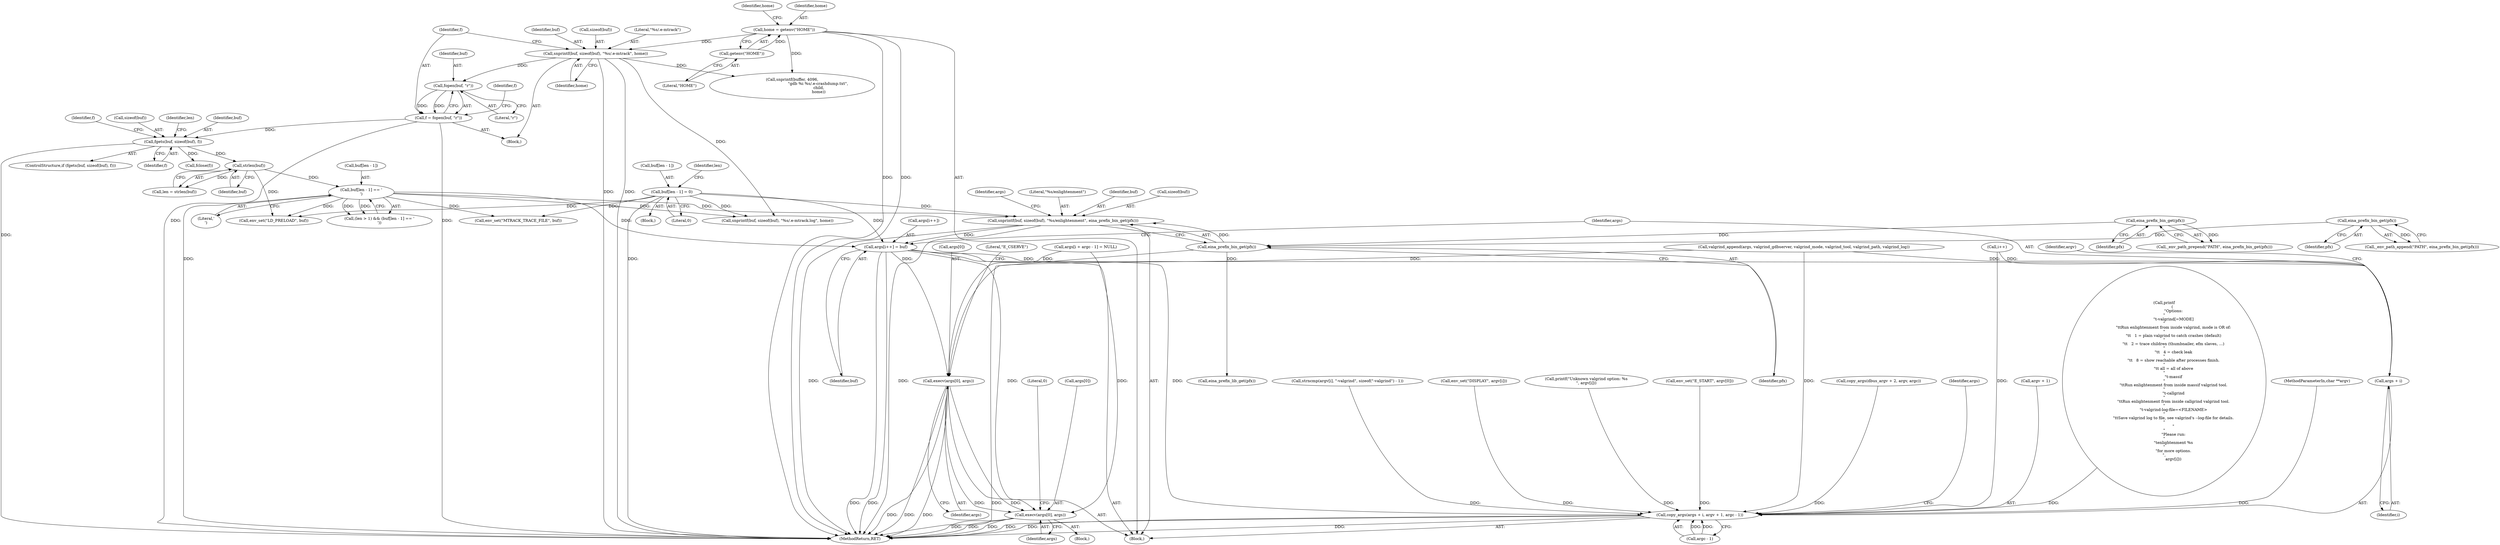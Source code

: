 digraph "0_enlightment_bb4a21e98656fe2c7d98ba2163e6defe9a630e2b@API" {
"1000560" [label="(Call,snprintf(buf, sizeof(buf), \"%s/enlightenment\", eina_prefix_bin_get(pfx)))"];
"1000523" [label="(Call,buf[len - 1] == '\n')"];
"1000516" [label="(Call,strlen(buf))"];
"1000507" [label="(Call,fgets(buf, sizeof(buf), f))"];
"1000498" [label="(Call,f = fopen(buf, \"r\"))"];
"1000500" [label="(Call,fopen(buf, \"r\"))"];
"1000492" [label="(Call,snprintf(buf, sizeof(buf), \"%s/.e-mtrack\", home))"];
"1000484" [label="(Call,home = getenv(\"HOME\"))"];
"1000486" [label="(Call,getenv(\"HOME\"))"];
"1000531" [label="(Call,buf[len - 1] = 0)"];
"1000565" [label="(Call,eina_prefix_bin_get(pfx))"];
"1000448" [label="(Call,eina_prefix_bin_get(pfx))"];
"1000443" [label="(Call,eina_prefix_bin_get(pfx))"];
"1000587" [label="(Call,args[i++] = buf)"];
"1000593" [label="(Call,copy_args(args + i, argv + 1, argc - 1))"];
"1000594" [label="(Call,args + i)"];
"1000619" [label="(Call,execv(args[0], args))"];
"1000664" [label="(Call,execv(args[0], args))"];
"1000587" [label="(Call,args[i++] = buf)"];
"1000670" [label="(Literal,0)"];
"1000665" [label="(Call,args[0])"];
"1000496" [label="(Literal,\"%s/.e-mtrack\")"];
"1000492" [label="(Call,snprintf(buf, sizeof(buf), \"%s/.e-mtrack\", home))"];
"1000605" [label="(Identifier,args)"];
"1000448" [label="(Call,eina_prefix_bin_get(pfx))"];
"1000588" [label="(Call,args[i++])"];
"1000593" [label="(Call,copy_args(args + i, argv + 1, argc - 1))"];
"1000497" [label="(Identifier,home)"];
"1000493" [label="(Identifier,buf)"];
"1000220" [label="(Call,copy_args(dbus_argv + 2, argv, argc))"];
"1000120" [label="(Block,)"];
"1000597" [label="(Call,argv + 1)"];
"1000421" [label="(Call,printf\n             (\n               \"Options:\n\"\n               \"\t-valgrind[=MODE]\n\"\n               \"\t\tRun enlightenment from inside valgrind, mode is OR of:\n\"\n               \"\t\t   1 = plain valgrind to catch crashes (default)\n\"\n               \"\t\t   2 = trace children (thumbnailer, efm slaves, ...)\n\"\n               \"\t\t   4 = check leak\n\"\n               \"\t\t   8 = show reachable after processes finish.\n\"\n               \"\t\t all = all of above\n\"\n               \"\t-massif\n\"\n               \"\t\tRun enlightenment from inside massif valgrind tool.\n\"\n               \"\t-callgrind\n\"\n               \"\t\tRun enlightenment from inside callgrind valgrind tool.\n\"\n               \"\t-valgrind-log-file=<FILENAME>\n\"\n               \"\t\tSave valgrind log to file, see valgrind's --log-file for details.\n\"\n               \"\n\"\n               \"Please run:\n\"\n               \"\tenlightenment %s\n\"\n               \"for more options.\n\",\n               argv[i]))"];
"1000514" [label="(Call,len = strlen(buf))"];
"1000907" [label="(Call,eina_prefix_lib_get(pfx))"];
"1000530" [label="(Block,)"];
"1000598" [label="(Identifier,argv)"];
"1000119" [label="(MethodParameterIn,char **argv)"];
"1000490" [label="(Block,)"];
"1000484" [label="(Call,home = getenv(\"HOME\"))"];
"1000539" [label="(Identifier,len)"];
"1000517" [label="(Identifier,buf)"];
"1000565" [label="(Call,eina_prefix_bin_get(pfx))"];
"1000519" [label="(Call,(len > 1) && (buf[len - 1] == '\n'))"];
"1000498" [label="(Call,f = fopen(buf, \"r\"))"];
"1000564" [label="(Literal,\"%s/enlightenment\")"];
"1000516" [label="(Call,strlen(buf))"];
"1000664" [label="(Call,execv(args[0], args))"];
"1000268" [label="(Call,strncmp(argv[i], \"-valgrind\", sizeof(\"-valgrind\") - 1))"];
"1000486" [label="(Call,getenv(\"HOME\"))"];
"1000494" [label="(Call,sizeof(buf))"];
"1000443" [label="(Call,eina_prefix_bin_get(pfx))"];
"1000504" [label="(Identifier,f)"];
"1000623" [label="(Identifier,args)"];
"1000626" [label="(Literal,\"E_CSERVE\")"];
"1000590" [label="(Call,i++)"];
"1000594" [label="(Call,args + i)"];
"1000620" [label="(Call,args[0])"];
"1000500" [label="(Call,fopen(buf, \"r\"))"];
"1000596" [label="(Identifier,i)"];
"1000507" [label="(Call,fgets(buf, sizeof(buf), f))"];
"1000595" [label="(Identifier,args)"];
"1000449" [label="(Identifier,pfx)"];
"1000511" [label="(Identifier,f)"];
"1000549" [label="(Call,snprintf(buf, sizeof(buf), \"%s/.e-mtrack.log\", home))"];
"1000560" [label="(Call,snprintf(buf, sizeof(buf), \"%s/enlightenment\", eina_prefix_bin_get(pfx)))"];
"1000509" [label="(Call,sizeof(buf))"];
"1000444" [label="(Identifier,pfx)"];
"1000540" [label="(Call,env_set(\"LD_PRELOAD\", buf))"];
"1000371" [label="(Call,env_set(\"DISPLAY\", argv[i]))"];
"1000655" [label="(Block,)"];
"1000489" [label="(Identifier,home)"];
"1000355" [label="(Call,printf(\"Unknown valgrind option: %s\n\", argv[i]))"];
"1000600" [label="(Call,argc - 1)"];
"1000502" [label="(Literal,\"r\")"];
"1000515" [label="(Identifier,len)"];
"1000531" [label="(Call,buf[len - 1] = 0)"];
"1000532" [label="(Call,buf[len - 1])"];
"1000508" [label="(Identifier,buf)"];
"1000561" [label="(Identifier,buf)"];
"1000501" [label="(Identifier,buf)"];
"1000580" [label="(Call,valgrind_append(args, valgrind_gdbserver, valgrind_mode, valgrind_tool, valgrind_path, valgrind_log))"];
"1000446" [label="(Call,_env_path_prepend(\"PATH\", eina_prefix_bin_get(pfx)))"];
"1000668" [label="(Identifier,args)"];
"1000487" [label="(Literal,\"HOME\")"];
"1000240" [label="(Call,env_set(\"E_START\", argv[0]))"];
"1000555" [label="(Call,env_set(\"MTRACK_TRACE_FILE\", buf))"];
"1000524" [label="(Call,buf[len - 1])"];
"1000619" [label="(Call,execv(args[0], args))"];
"1000867" [label="(Call,snprintf(buffer, 4096,\n                                          \"gdb %i %s/.e-crashdump.txt\",\n                                           child,\n                                           home))"];
"1000499" [label="(Identifier,f)"];
"1000523" [label="(Call,buf[len - 1] == '\n')"];
"1000506" [label="(ControlStructure,if (fgets(buf, sizeof(buf), f)))"];
"1001056" [label="(MethodReturn,RET)"];
"1000558" [label="(Call,fclose(f))"];
"1000562" [label="(Call,sizeof(buf))"];
"1000529" [label="(Literal,'\n')"];
"1000568" [label="(Identifier,args)"];
"1000441" [label="(Call,_env_path_append(\"PATH\", eina_prefix_bin_get(pfx)))"];
"1000592" [label="(Identifier,buf)"];
"1000566" [label="(Identifier,pfx)"];
"1000485" [label="(Identifier,home)"];
"1000603" [label="(Call,args[i + argc - 1] = NULL)"];
"1000559" [label="(Identifier,f)"];
"1000537" [label="(Literal,0)"];
"1000560" -> "1000120"  [label="AST: "];
"1000560" -> "1000565"  [label="CFG: "];
"1000561" -> "1000560"  [label="AST: "];
"1000562" -> "1000560"  [label="AST: "];
"1000564" -> "1000560"  [label="AST: "];
"1000565" -> "1000560"  [label="AST: "];
"1000568" -> "1000560"  [label="CFG: "];
"1000560" -> "1001056"  [label="DDG: "];
"1000560" -> "1001056"  [label="DDG: "];
"1000523" -> "1000560"  [label="DDG: "];
"1000531" -> "1000560"  [label="DDG: "];
"1000565" -> "1000560"  [label="DDG: "];
"1000560" -> "1000587"  [label="DDG: "];
"1000523" -> "1000519"  [label="AST: "];
"1000523" -> "1000529"  [label="CFG: "];
"1000524" -> "1000523"  [label="AST: "];
"1000529" -> "1000523"  [label="AST: "];
"1000519" -> "1000523"  [label="CFG: "];
"1000523" -> "1001056"  [label="DDG: "];
"1000523" -> "1000519"  [label="DDG: "];
"1000523" -> "1000519"  [label="DDG: "];
"1000516" -> "1000523"  [label="DDG: "];
"1000523" -> "1000540"  [label="DDG: "];
"1000523" -> "1000549"  [label="DDG: "];
"1000523" -> "1000555"  [label="DDG: "];
"1000523" -> "1000587"  [label="DDG: "];
"1000516" -> "1000514"  [label="AST: "];
"1000516" -> "1000517"  [label="CFG: "];
"1000517" -> "1000516"  [label="AST: "];
"1000514" -> "1000516"  [label="CFG: "];
"1000516" -> "1000514"  [label="DDG: "];
"1000507" -> "1000516"  [label="DDG: "];
"1000516" -> "1000540"  [label="DDG: "];
"1000507" -> "1000506"  [label="AST: "];
"1000507" -> "1000511"  [label="CFG: "];
"1000508" -> "1000507"  [label="AST: "];
"1000509" -> "1000507"  [label="AST: "];
"1000511" -> "1000507"  [label="AST: "];
"1000515" -> "1000507"  [label="CFG: "];
"1000559" -> "1000507"  [label="CFG: "];
"1000507" -> "1001056"  [label="DDG: "];
"1000498" -> "1000507"  [label="DDG: "];
"1000507" -> "1000558"  [label="DDG: "];
"1000498" -> "1000490"  [label="AST: "];
"1000498" -> "1000500"  [label="CFG: "];
"1000499" -> "1000498"  [label="AST: "];
"1000500" -> "1000498"  [label="AST: "];
"1000504" -> "1000498"  [label="CFG: "];
"1000498" -> "1001056"  [label="DDG: "];
"1000498" -> "1001056"  [label="DDG: "];
"1000500" -> "1000498"  [label="DDG: "];
"1000500" -> "1000498"  [label="DDG: "];
"1000500" -> "1000502"  [label="CFG: "];
"1000501" -> "1000500"  [label="AST: "];
"1000502" -> "1000500"  [label="AST: "];
"1000492" -> "1000500"  [label="DDG: "];
"1000492" -> "1000490"  [label="AST: "];
"1000492" -> "1000497"  [label="CFG: "];
"1000493" -> "1000492"  [label="AST: "];
"1000494" -> "1000492"  [label="AST: "];
"1000496" -> "1000492"  [label="AST: "];
"1000497" -> "1000492"  [label="AST: "];
"1000499" -> "1000492"  [label="CFG: "];
"1000492" -> "1001056"  [label="DDG: "];
"1000492" -> "1001056"  [label="DDG: "];
"1000484" -> "1000492"  [label="DDG: "];
"1000492" -> "1000549"  [label="DDG: "];
"1000492" -> "1000867"  [label="DDG: "];
"1000484" -> "1000120"  [label="AST: "];
"1000484" -> "1000486"  [label="CFG: "];
"1000485" -> "1000484"  [label="AST: "];
"1000486" -> "1000484"  [label="AST: "];
"1000489" -> "1000484"  [label="CFG: "];
"1000484" -> "1001056"  [label="DDG: "];
"1000484" -> "1001056"  [label="DDG: "];
"1000486" -> "1000484"  [label="DDG: "];
"1000484" -> "1000867"  [label="DDG: "];
"1000486" -> "1000487"  [label="CFG: "];
"1000487" -> "1000486"  [label="AST: "];
"1000531" -> "1000530"  [label="AST: "];
"1000531" -> "1000537"  [label="CFG: "];
"1000532" -> "1000531"  [label="AST: "];
"1000537" -> "1000531"  [label="AST: "];
"1000539" -> "1000531"  [label="CFG: "];
"1000531" -> "1001056"  [label="DDG: "];
"1000531" -> "1000540"  [label="DDG: "];
"1000531" -> "1000549"  [label="DDG: "];
"1000531" -> "1000555"  [label="DDG: "];
"1000531" -> "1000587"  [label="DDG: "];
"1000565" -> "1000566"  [label="CFG: "];
"1000566" -> "1000565"  [label="AST: "];
"1000565" -> "1001056"  [label="DDG: "];
"1000448" -> "1000565"  [label="DDG: "];
"1000443" -> "1000565"  [label="DDG: "];
"1000565" -> "1000907"  [label="DDG: "];
"1000448" -> "1000446"  [label="AST: "];
"1000448" -> "1000449"  [label="CFG: "];
"1000449" -> "1000448"  [label="AST: "];
"1000446" -> "1000448"  [label="CFG: "];
"1000448" -> "1000446"  [label="DDG: "];
"1000443" -> "1000441"  [label="AST: "];
"1000443" -> "1000444"  [label="CFG: "];
"1000444" -> "1000443"  [label="AST: "];
"1000441" -> "1000443"  [label="CFG: "];
"1000443" -> "1000441"  [label="DDG: "];
"1000587" -> "1000120"  [label="AST: "];
"1000587" -> "1000592"  [label="CFG: "];
"1000588" -> "1000587"  [label="AST: "];
"1000592" -> "1000587"  [label="AST: "];
"1000595" -> "1000587"  [label="CFG: "];
"1000587" -> "1001056"  [label="DDG: "];
"1000587" -> "1001056"  [label="DDG: "];
"1000587" -> "1000593"  [label="DDG: "];
"1000587" -> "1000594"  [label="DDG: "];
"1000587" -> "1000619"  [label="DDG: "];
"1000587" -> "1000664"  [label="DDG: "];
"1000593" -> "1000120"  [label="AST: "];
"1000593" -> "1000600"  [label="CFG: "];
"1000594" -> "1000593"  [label="AST: "];
"1000597" -> "1000593"  [label="AST: "];
"1000600" -> "1000593"  [label="AST: "];
"1000605" -> "1000593"  [label="CFG: "];
"1000593" -> "1001056"  [label="DDG: "];
"1000593" -> "1001056"  [label="DDG: "];
"1000593" -> "1001056"  [label="DDG: "];
"1000580" -> "1000593"  [label="DDG: "];
"1000590" -> "1000593"  [label="DDG: "];
"1000355" -> "1000593"  [label="DDG: "];
"1000421" -> "1000593"  [label="DDG: "];
"1000240" -> "1000593"  [label="DDG: "];
"1000220" -> "1000593"  [label="DDG: "];
"1000371" -> "1000593"  [label="DDG: "];
"1000119" -> "1000593"  [label="DDG: "];
"1000268" -> "1000593"  [label="DDG: "];
"1000600" -> "1000593"  [label="DDG: "];
"1000600" -> "1000593"  [label="DDG: "];
"1000594" -> "1000596"  [label="CFG: "];
"1000595" -> "1000594"  [label="AST: "];
"1000596" -> "1000594"  [label="AST: "];
"1000598" -> "1000594"  [label="CFG: "];
"1000580" -> "1000594"  [label="DDG: "];
"1000590" -> "1000594"  [label="DDG: "];
"1000619" -> "1000120"  [label="AST: "];
"1000619" -> "1000623"  [label="CFG: "];
"1000620" -> "1000619"  [label="AST: "];
"1000623" -> "1000619"  [label="AST: "];
"1000626" -> "1000619"  [label="CFG: "];
"1000619" -> "1001056"  [label="DDG: "];
"1000619" -> "1001056"  [label="DDG: "];
"1000619" -> "1001056"  [label="DDG: "];
"1000580" -> "1000619"  [label="DDG: "];
"1000603" -> "1000619"  [label="DDG: "];
"1000619" -> "1000664"  [label="DDG: "];
"1000619" -> "1000664"  [label="DDG: "];
"1000664" -> "1000655"  [label="AST: "];
"1000664" -> "1000668"  [label="CFG: "];
"1000665" -> "1000664"  [label="AST: "];
"1000668" -> "1000664"  [label="AST: "];
"1000670" -> "1000664"  [label="CFG: "];
"1000664" -> "1001056"  [label="DDG: "];
"1000664" -> "1001056"  [label="DDG: "];
"1000664" -> "1001056"  [label="DDG: "];
"1000603" -> "1000664"  [label="DDG: "];
}
